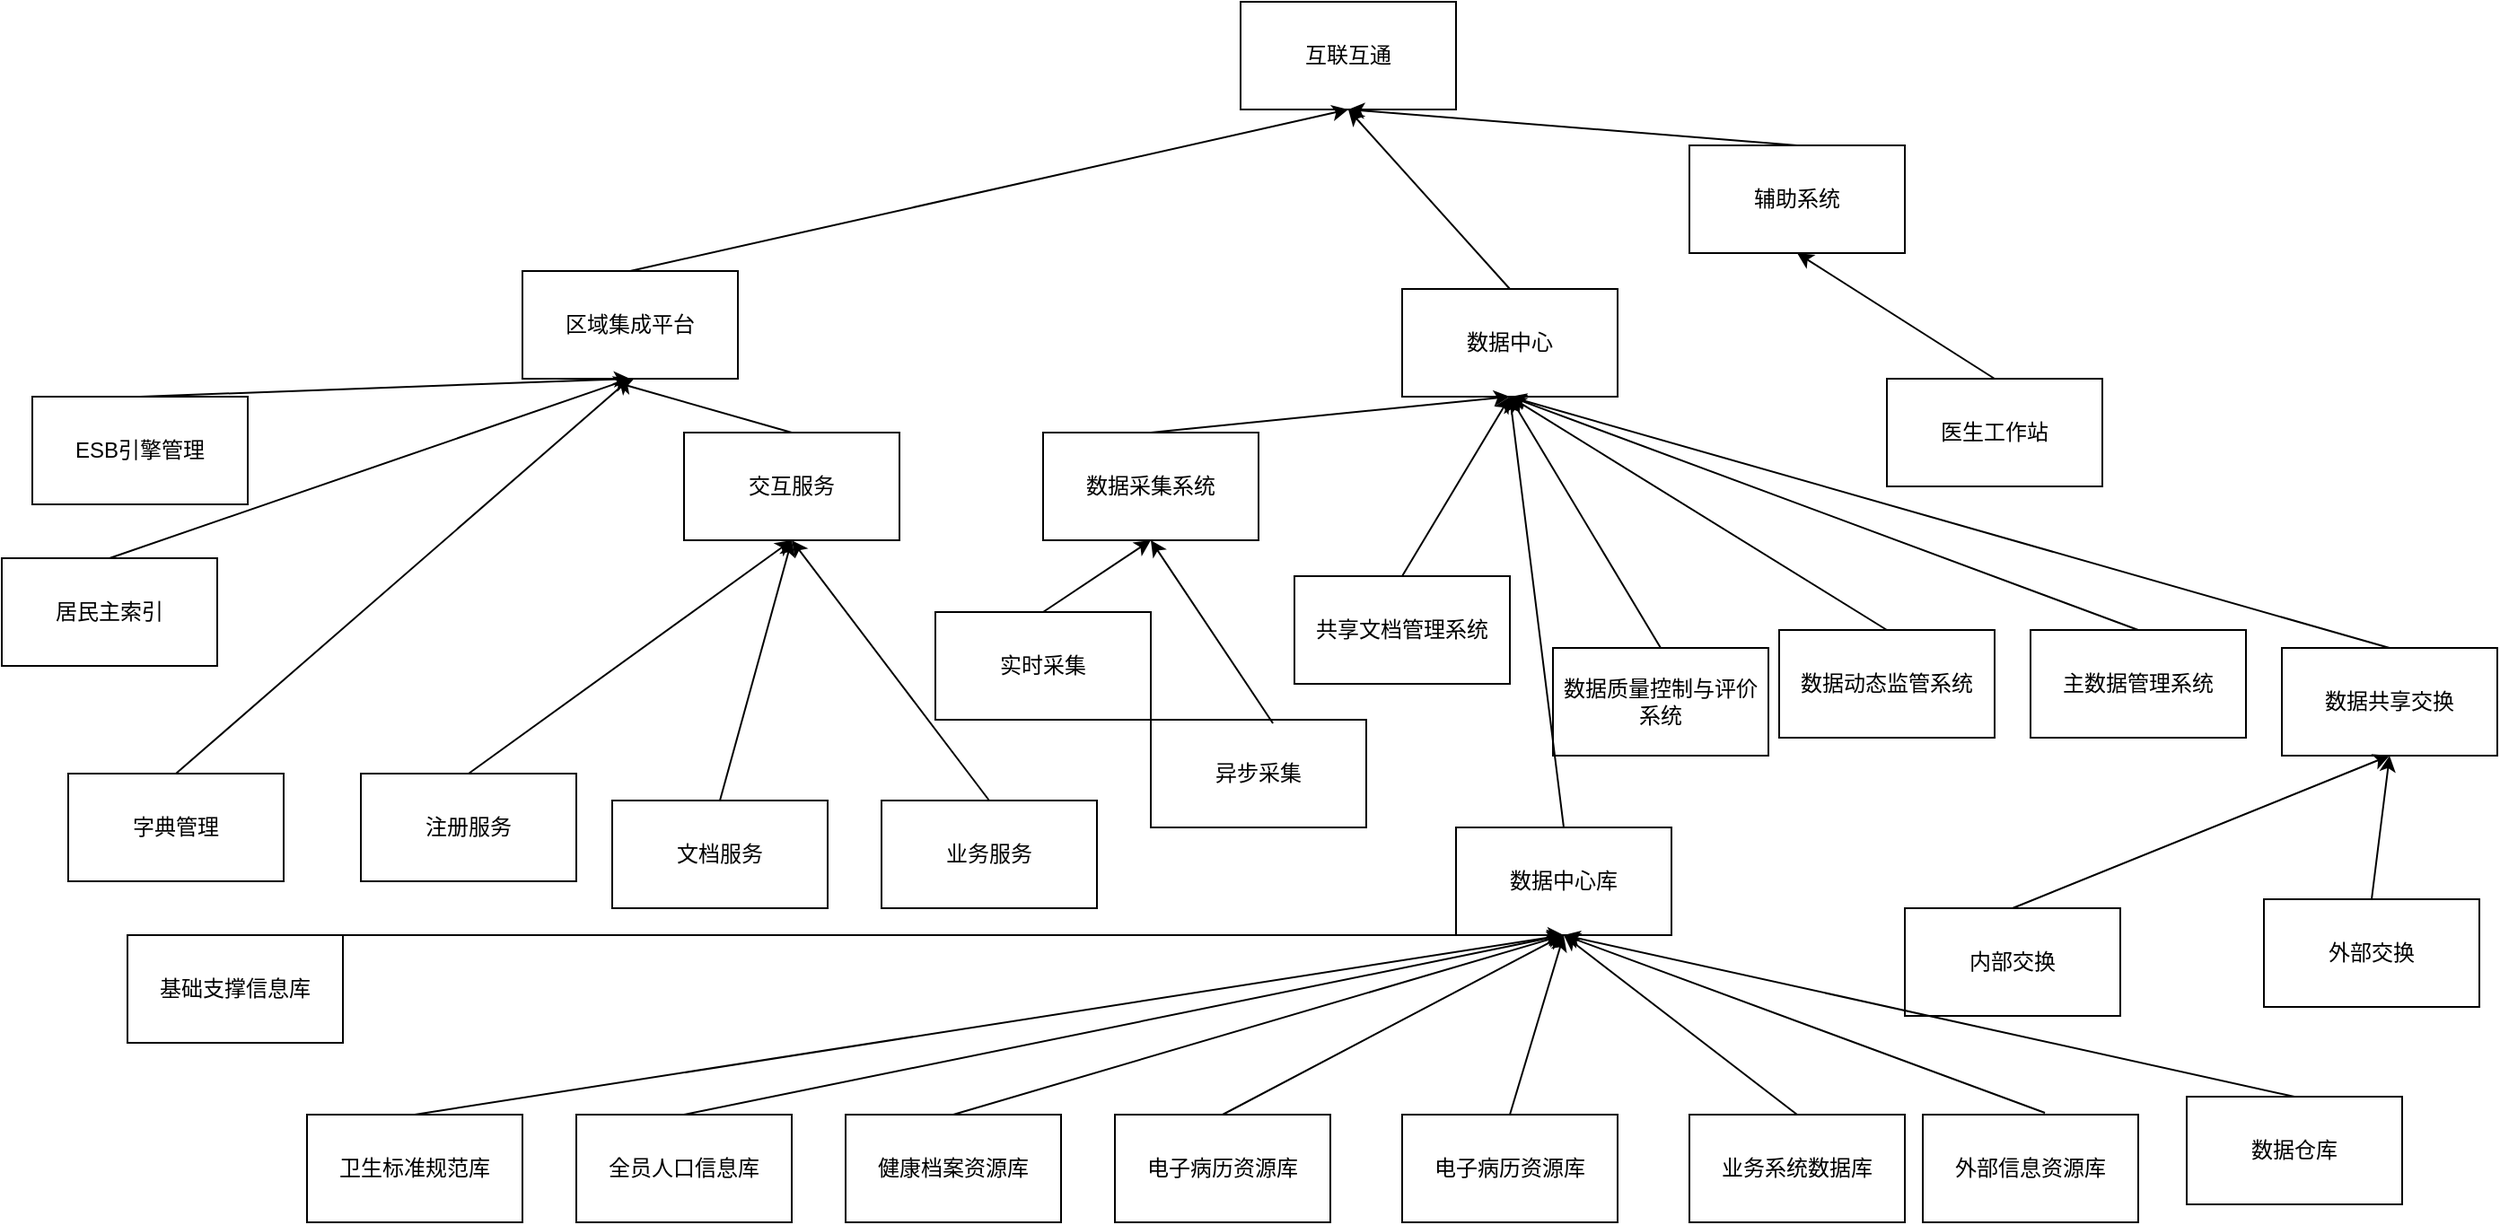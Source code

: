 <mxfile version="14.4.9" type="github">
  <diagram id="SYd-H-9BH7z0QhjCpFqo" name="产品模块">
    <mxGraphModel dx="2249" dy="772" grid="1" gridSize="10" guides="1" tooltips="1" connect="1" arrows="1" fold="1" page="1" pageScale="1" pageWidth="827" pageHeight="1169" math="0" shadow="0">
      <root>
        <mxCell id="0" />
        <mxCell id="1" parent="0" />
        <mxCell id="RpVauSdPVPTsQURA0yTq-1" value="互联互通" style="rounded=0;whiteSpace=wrap;html=1;" vertex="1" parent="1">
          <mxGeometry x="180" y="50" width="120" height="60" as="geometry" />
        </mxCell>
        <mxCell id="RpVauSdPVPTsQURA0yTq-2" value="区域集成平台" style="rounded=0;whiteSpace=wrap;html=1;" vertex="1" parent="1">
          <mxGeometry x="-220" y="200" width="120" height="60" as="geometry" />
        </mxCell>
        <mxCell id="RpVauSdPVPTsQURA0yTq-3" value="" style="endArrow=classic;html=1;exitX=0.5;exitY=0;exitDx=0;exitDy=0;entryX=0.5;entryY=1;entryDx=0;entryDy=0;" edge="1" parent="1" source="RpVauSdPVPTsQURA0yTq-2" target="RpVauSdPVPTsQURA0yTq-1">
          <mxGeometry width="50" height="50" relative="1" as="geometry">
            <mxPoint x="390" y="420" as="sourcePoint" />
            <mxPoint x="440" y="370" as="targetPoint" />
          </mxGeometry>
        </mxCell>
        <mxCell id="RpVauSdPVPTsQURA0yTq-4" value="ESB引擎管理" style="rounded=0;whiteSpace=wrap;html=1;" vertex="1" parent="1">
          <mxGeometry x="-493" y="270" width="120" height="60" as="geometry" />
        </mxCell>
        <mxCell id="RpVauSdPVPTsQURA0yTq-5" value="" style="endArrow=classic;html=1;exitX=0.5;exitY=0;exitDx=0;exitDy=0;entryX=0.5;entryY=1;entryDx=0;entryDy=0;" edge="1" parent="1" source="RpVauSdPVPTsQURA0yTq-4" target="RpVauSdPVPTsQURA0yTq-2">
          <mxGeometry width="50" height="50" relative="1" as="geometry">
            <mxPoint x="310" y="390" as="sourcePoint" />
            <mxPoint x="360" y="340" as="targetPoint" />
          </mxGeometry>
        </mxCell>
        <mxCell id="RpVauSdPVPTsQURA0yTq-6" value="居民主索引" style="rounded=0;whiteSpace=wrap;html=1;" vertex="1" parent="1">
          <mxGeometry x="-510" y="360" width="120" height="60" as="geometry" />
        </mxCell>
        <mxCell id="RpVauSdPVPTsQURA0yTq-7" value="" style="endArrow=classic;html=1;exitX=0.5;exitY=0;exitDx=0;exitDy=0;entryX=0.5;entryY=1;entryDx=0;entryDy=0;" edge="1" parent="1" source="RpVauSdPVPTsQURA0yTq-6" target="RpVauSdPVPTsQURA0yTq-2">
          <mxGeometry width="50" height="50" relative="1" as="geometry">
            <mxPoint x="-110" y="330" as="sourcePoint" />
            <mxPoint x="90" y="260" as="targetPoint" />
          </mxGeometry>
        </mxCell>
        <mxCell id="RpVauSdPVPTsQURA0yTq-8" value="共享文档管理系统" style="rounded=0;whiteSpace=wrap;html=1;" vertex="1" parent="1">
          <mxGeometry x="210" y="370" width="120" height="60" as="geometry" />
        </mxCell>
        <mxCell id="RpVauSdPVPTsQURA0yTq-9" value="" style="endArrow=classic;html=1;exitX=0.5;exitY=0;exitDx=0;exitDy=0;entryX=0.5;entryY=1;entryDx=0;entryDy=0;" edge="1" parent="1" source="RpVauSdPVPTsQURA0yTq-8" target="RpVauSdPVPTsQURA0yTq-14">
          <mxGeometry width="50" height="50" relative="1" as="geometry">
            <mxPoint x="-20" y="360" as="sourcePoint" />
            <mxPoint x="30" y="290" as="targetPoint" />
          </mxGeometry>
        </mxCell>
        <mxCell id="RpVauSdPVPTsQURA0yTq-10" value="字典管理" style="rounded=0;whiteSpace=wrap;html=1;" vertex="1" parent="1">
          <mxGeometry x="-473" y="480" width="120" height="60" as="geometry" />
        </mxCell>
        <mxCell id="RpVauSdPVPTsQURA0yTq-11" value="交互服务" style="rounded=0;whiteSpace=wrap;html=1;" vertex="1" parent="1">
          <mxGeometry x="-130" y="290" width="120" height="60" as="geometry" />
        </mxCell>
        <mxCell id="RpVauSdPVPTsQURA0yTq-12" value="" style="endArrow=classic;html=1;exitX=0.5;exitY=0;exitDx=0;exitDy=0;entryX=0.5;entryY=1;entryDx=0;entryDy=0;" edge="1" parent="1" source="RpVauSdPVPTsQURA0yTq-10" target="RpVauSdPVPTsQURA0yTq-2">
          <mxGeometry width="50" height="50" relative="1" as="geometry">
            <mxPoint x="110" y="330" as="sourcePoint" />
            <mxPoint x="-70" y="220" as="targetPoint" />
          </mxGeometry>
        </mxCell>
        <mxCell id="RpVauSdPVPTsQURA0yTq-13" value="" style="endArrow=classic;html=1;exitX=0.5;exitY=0;exitDx=0;exitDy=0;entryX=0.433;entryY=1.033;entryDx=0;entryDy=0;entryPerimeter=0;" edge="1" parent="1" source="RpVauSdPVPTsQURA0yTq-11" target="RpVauSdPVPTsQURA0yTq-2">
          <mxGeometry width="50" height="50" relative="1" as="geometry">
            <mxPoint x="250" y="330" as="sourcePoint" />
            <mxPoint x="-50" y="210" as="targetPoint" />
          </mxGeometry>
        </mxCell>
        <mxCell id="RpVauSdPVPTsQURA0yTq-14" value="数据中心" style="rounded=0;whiteSpace=wrap;html=1;" vertex="1" parent="1">
          <mxGeometry x="270" y="210" width="120" height="60" as="geometry" />
        </mxCell>
        <mxCell id="RpVauSdPVPTsQURA0yTq-15" value="" style="endArrow=classic;html=1;exitX=0.5;exitY=0;exitDx=0;exitDy=0;entryX=0.5;entryY=1;entryDx=0;entryDy=0;" edge="1" parent="1" source="RpVauSdPVPTsQURA0yTq-14" target="RpVauSdPVPTsQURA0yTq-1">
          <mxGeometry width="50" height="50" relative="1" as="geometry">
            <mxPoint x="-10" y="250" as="sourcePoint" />
            <mxPoint x="330" y="150" as="targetPoint" />
          </mxGeometry>
        </mxCell>
        <mxCell id="RpVauSdPVPTsQURA0yTq-16" value="数据采集系统" style="rounded=0;whiteSpace=wrap;html=1;" vertex="1" parent="1">
          <mxGeometry x="70" y="290" width="120" height="60" as="geometry" />
        </mxCell>
        <mxCell id="RpVauSdPVPTsQURA0yTq-17" value="" style="endArrow=classic;html=1;exitX=0.5;exitY=0;exitDx=0;exitDy=0;entryX=0.5;entryY=1;entryDx=0;entryDy=0;" edge="1" parent="1" source="RpVauSdPVPTsQURA0yTq-16" target="RpVauSdPVPTsQURA0yTq-14">
          <mxGeometry width="50" height="50" relative="1" as="geometry">
            <mxPoint x="140" y="410" as="sourcePoint" />
            <mxPoint x="-158.04" y="311.98" as="targetPoint" />
          </mxGeometry>
        </mxCell>
        <mxCell id="RpVauSdPVPTsQURA0yTq-18" value="数据质量控制与评价系统" style="rounded=0;whiteSpace=wrap;html=1;" vertex="1" parent="1">
          <mxGeometry x="354" y="410" width="120" height="60" as="geometry" />
        </mxCell>
        <mxCell id="RpVauSdPVPTsQURA0yTq-19" value="数据动态监管系统" style="rounded=0;whiteSpace=wrap;html=1;" vertex="1" parent="1">
          <mxGeometry x="480" y="400" width="120" height="60" as="geometry" />
        </mxCell>
        <mxCell id="RpVauSdPVPTsQURA0yTq-20" value="" style="endArrow=classic;html=1;exitX=0.5;exitY=0;exitDx=0;exitDy=0;entryX=0.5;entryY=1;entryDx=0;entryDy=0;" edge="1" parent="1" source="RpVauSdPVPTsQURA0yTq-18" target="RpVauSdPVPTsQURA0yTq-14">
          <mxGeometry width="50" height="50" relative="1" as="geometry">
            <mxPoint x="270" y="410" as="sourcePoint" />
            <mxPoint x="380" y="310" as="targetPoint" />
          </mxGeometry>
        </mxCell>
        <mxCell id="RpVauSdPVPTsQURA0yTq-21" value="" style="endArrow=classic;html=1;exitX=0.5;exitY=0;exitDx=0;exitDy=0;entryX=0.5;entryY=1;entryDx=0;entryDy=0;" edge="1" parent="1" source="RpVauSdPVPTsQURA0yTq-19" target="RpVauSdPVPTsQURA0yTq-14">
          <mxGeometry width="50" height="50" relative="1" as="geometry">
            <mxPoint x="430" y="410" as="sourcePoint" />
            <mxPoint x="370" y="300" as="targetPoint" />
          </mxGeometry>
        </mxCell>
        <mxCell id="RpVauSdPVPTsQURA0yTq-22" value="主数据管理系统" style="rounded=0;whiteSpace=wrap;html=1;" vertex="1" parent="1">
          <mxGeometry x="620" y="400" width="120" height="60" as="geometry" />
        </mxCell>
        <mxCell id="RpVauSdPVPTsQURA0yTq-23" value="" style="endArrow=classic;html=1;exitX=0.5;exitY=0;exitDx=0;exitDy=0;entryX=0.5;entryY=1;entryDx=0;entryDy=0;" edge="1" parent="1" source="RpVauSdPVPTsQURA0yTq-22" target="RpVauSdPVPTsQURA0yTq-14">
          <mxGeometry width="50" height="50" relative="1" as="geometry">
            <mxPoint x="550" y="410" as="sourcePoint" />
            <mxPoint x="360" y="290" as="targetPoint" />
          </mxGeometry>
        </mxCell>
        <mxCell id="RpVauSdPVPTsQURA0yTq-25" value="数据共享交换" style="rounded=0;whiteSpace=wrap;html=1;" vertex="1" parent="1">
          <mxGeometry x="760" y="410" width="120" height="60" as="geometry" />
        </mxCell>
        <mxCell id="RpVauSdPVPTsQURA0yTq-26" value="" style="endArrow=classic;html=1;exitX=0.5;exitY=0;exitDx=0;exitDy=0;entryX=0.5;entryY=1;entryDx=0;entryDy=0;" edge="1" parent="1" source="RpVauSdPVPTsQURA0yTq-25" target="RpVauSdPVPTsQURA0yTq-14">
          <mxGeometry width="50" height="50" relative="1" as="geometry">
            <mxPoint x="690" y="410" as="sourcePoint" />
            <mxPoint x="460" y="290" as="targetPoint" />
          </mxGeometry>
        </mxCell>
        <mxCell id="RpVauSdPVPTsQURA0yTq-27" value="内部交换" style="rounded=0;whiteSpace=wrap;html=1;" vertex="1" parent="1">
          <mxGeometry x="550" y="555" width="120" height="60" as="geometry" />
        </mxCell>
        <mxCell id="RpVauSdPVPTsQURA0yTq-28" value="外部交换" style="rounded=0;whiteSpace=wrap;html=1;" vertex="1" parent="1">
          <mxGeometry x="750" y="550" width="120" height="60" as="geometry" />
        </mxCell>
        <mxCell id="RpVauSdPVPTsQURA0yTq-29" value="" style="endArrow=classic;html=1;exitX=0.5;exitY=0;exitDx=0;exitDy=0;entryX=0.5;entryY=1;entryDx=0;entryDy=0;" edge="1" parent="1" source="RpVauSdPVPTsQURA0yTq-27" target="RpVauSdPVPTsQURA0yTq-25">
          <mxGeometry width="50" height="50" relative="1" as="geometry">
            <mxPoint x="550" y="410" as="sourcePoint" />
            <mxPoint x="460" y="290" as="targetPoint" />
          </mxGeometry>
        </mxCell>
        <mxCell id="RpVauSdPVPTsQURA0yTq-30" value="" style="endArrow=classic;html=1;exitX=0.5;exitY=0;exitDx=0;exitDy=0;entryX=0.5;entryY=1;entryDx=0;entryDy=0;" edge="1" parent="1" source="RpVauSdPVPTsQURA0yTq-28" target="RpVauSdPVPTsQURA0yTq-25">
          <mxGeometry width="50" height="50" relative="1" as="geometry">
            <mxPoint x="750" y="535" as="sourcePoint" />
            <mxPoint x="850" y="470" as="targetPoint" />
          </mxGeometry>
        </mxCell>
        <mxCell id="RpVauSdPVPTsQURA0yTq-31" value="数据中心库" style="rounded=0;whiteSpace=wrap;html=1;" vertex="1" parent="1">
          <mxGeometry x="300" y="510" width="120" height="60" as="geometry" />
        </mxCell>
        <mxCell id="RpVauSdPVPTsQURA0yTq-32" value="" style="endArrow=classic;html=1;exitX=0.5;exitY=0;exitDx=0;exitDy=0;entryX=0.5;entryY=1;entryDx=0;entryDy=0;" edge="1" parent="1" source="RpVauSdPVPTsQURA0yTq-31" target="RpVauSdPVPTsQURA0yTq-14">
          <mxGeometry width="50" height="50" relative="1" as="geometry">
            <mxPoint x="380" y="420" as="sourcePoint" />
            <mxPoint x="460" y="290" as="targetPoint" />
          </mxGeometry>
        </mxCell>
        <mxCell id="RpVauSdPVPTsQURA0yTq-33" value="基础支撑信息库" style="rounded=0;whiteSpace=wrap;html=1;" vertex="1" parent="1">
          <mxGeometry x="-440" y="570" width="120" height="60" as="geometry" />
        </mxCell>
        <mxCell id="RpVauSdPVPTsQURA0yTq-34" value="" style="endArrow=classic;html=1;exitX=0.5;exitY=0;exitDx=0;exitDy=0;entryX=0.5;entryY=1;entryDx=0;entryDy=0;" edge="1" parent="1" source="RpVauSdPVPTsQURA0yTq-33" target="RpVauSdPVPTsQURA0yTq-31">
          <mxGeometry width="50" height="50" relative="1" as="geometry">
            <mxPoint x="430" y="550" as="sourcePoint" />
            <mxPoint x="350" y="460" as="targetPoint" />
          </mxGeometry>
        </mxCell>
        <mxCell id="RpVauSdPVPTsQURA0yTq-35" value="卫生标准规范库" style="rounded=0;whiteSpace=wrap;html=1;" vertex="1" parent="1">
          <mxGeometry x="-340" y="670" width="120" height="60" as="geometry" />
        </mxCell>
        <mxCell id="RpVauSdPVPTsQURA0yTq-36" value="" style="endArrow=classic;html=1;exitX=0.5;exitY=0;exitDx=0;exitDy=0;entryX=0.5;entryY=1;entryDx=0;entryDy=0;" edge="1" parent="1" source="RpVauSdPVPTsQURA0yTq-35" target="RpVauSdPVPTsQURA0yTq-31">
          <mxGeometry width="50" height="50" relative="1" as="geometry">
            <mxPoint x="90" y="670" as="sourcePoint" />
            <mxPoint x="410" y="570" as="targetPoint" />
          </mxGeometry>
        </mxCell>
        <mxCell id="RpVauSdPVPTsQURA0yTq-37" value="全员人口信息库" style="rounded=0;whiteSpace=wrap;html=1;" vertex="1" parent="1">
          <mxGeometry x="-190" y="670" width="120" height="60" as="geometry" />
        </mxCell>
        <mxCell id="RpVauSdPVPTsQURA0yTq-38" value="" style="endArrow=classic;html=1;exitX=0.5;exitY=0;exitDx=0;exitDy=0;entryX=0.5;entryY=1;entryDx=0;entryDy=0;" edge="1" parent="1" source="RpVauSdPVPTsQURA0yTq-37" target="RpVauSdPVPTsQURA0yTq-31">
          <mxGeometry width="50" height="50" relative="1" as="geometry">
            <mxPoint x="150" y="660" as="sourcePoint" />
            <mxPoint x="364" y="470" as="targetPoint" />
          </mxGeometry>
        </mxCell>
        <mxCell id="RpVauSdPVPTsQURA0yTq-39" value="健康档案资源库" style="rounded=0;whiteSpace=wrap;html=1;" vertex="1" parent="1">
          <mxGeometry x="-40" y="670" width="120" height="60" as="geometry" />
        </mxCell>
        <mxCell id="RpVauSdPVPTsQURA0yTq-40" value="" style="endArrow=classic;html=1;exitX=0.5;exitY=0;exitDx=0;exitDy=0;entryX=0.5;entryY=1;entryDx=0;entryDy=0;" edge="1" parent="1" source="RpVauSdPVPTsQURA0yTq-39" target="RpVauSdPVPTsQURA0yTq-31">
          <mxGeometry width="50" height="50" relative="1" as="geometry">
            <mxPoint x="160" y="660" as="sourcePoint" />
            <mxPoint x="364" y="470" as="targetPoint" />
          </mxGeometry>
        </mxCell>
        <mxCell id="RpVauSdPVPTsQURA0yTq-41" value="电子病历资源库" style="rounded=0;whiteSpace=wrap;html=1;" vertex="1" parent="1">
          <mxGeometry x="110" y="670" width="120" height="60" as="geometry" />
        </mxCell>
        <mxCell id="RpVauSdPVPTsQURA0yTq-42" value="" style="endArrow=classic;html=1;exitX=0.5;exitY=0;exitDx=0;exitDy=0;entryX=0.5;entryY=1;entryDx=0;entryDy=0;" edge="1" parent="1" source="RpVauSdPVPTsQURA0yTq-41" target="RpVauSdPVPTsQURA0yTq-31">
          <mxGeometry width="50" height="50" relative="1" as="geometry">
            <mxPoint x="310" y="660" as="sourcePoint" />
            <mxPoint x="420" y="570" as="targetPoint" />
          </mxGeometry>
        </mxCell>
        <mxCell id="RpVauSdPVPTsQURA0yTq-44" value="电子病历资源库" style="rounded=0;whiteSpace=wrap;html=1;" vertex="1" parent="1">
          <mxGeometry x="270" y="670" width="120" height="60" as="geometry" />
        </mxCell>
        <mxCell id="RpVauSdPVPTsQURA0yTq-45" value="" style="endArrow=classic;html=1;exitX=0.5;exitY=0;exitDx=0;exitDy=0;entryX=0.5;entryY=1;entryDx=0;entryDy=0;" edge="1" parent="1" source="RpVauSdPVPTsQURA0yTq-44" target="RpVauSdPVPTsQURA0yTq-31">
          <mxGeometry width="50" height="50" relative="1" as="geometry">
            <mxPoint x="460" y="660" as="sourcePoint" />
            <mxPoint x="400" y="590" as="targetPoint" />
          </mxGeometry>
        </mxCell>
        <mxCell id="RpVauSdPVPTsQURA0yTq-46" value="业务系统数据库" style="rounded=0;whiteSpace=wrap;html=1;" vertex="1" parent="1">
          <mxGeometry x="430" y="670" width="120" height="60" as="geometry" />
        </mxCell>
        <mxCell id="RpVauSdPVPTsQURA0yTq-47" value="" style="endArrow=classic;html=1;exitX=0.5;exitY=0;exitDx=0;exitDy=0;entryX=0.5;entryY=1;entryDx=0;entryDy=0;" edge="1" parent="1" source="RpVauSdPVPTsQURA0yTq-46" target="RpVauSdPVPTsQURA0yTq-31">
          <mxGeometry width="50" height="50" relative="1" as="geometry">
            <mxPoint x="480" y="680" as="sourcePoint" />
            <mxPoint x="370" y="580" as="targetPoint" />
          </mxGeometry>
        </mxCell>
        <mxCell id="RpVauSdPVPTsQURA0yTq-48" value="外部信息资源库" style="rounded=0;whiteSpace=wrap;html=1;" vertex="1" parent="1">
          <mxGeometry x="560" y="670" width="120" height="60" as="geometry" />
        </mxCell>
        <mxCell id="RpVauSdPVPTsQURA0yTq-49" value="" style="endArrow=classic;html=1;exitX=0.567;exitY=-0.017;exitDx=0;exitDy=0;entryX=0.5;entryY=1;entryDx=0;entryDy=0;exitPerimeter=0;" edge="1" parent="1" source="RpVauSdPVPTsQURA0yTq-48" target="RpVauSdPVPTsQURA0yTq-31">
          <mxGeometry width="50" height="50" relative="1" as="geometry">
            <mxPoint x="640" y="680" as="sourcePoint" />
            <mxPoint x="380" y="580" as="targetPoint" />
          </mxGeometry>
        </mxCell>
        <mxCell id="RpVauSdPVPTsQURA0yTq-50" value="数据仓库" style="rounded=0;whiteSpace=wrap;html=1;" vertex="1" parent="1">
          <mxGeometry x="707" y="660" width="120" height="60" as="geometry" />
        </mxCell>
        <mxCell id="RpVauSdPVPTsQURA0yTq-51" value="" style="endArrow=classic;html=1;exitX=0.5;exitY=0;exitDx=0;exitDy=0;entryX=0.5;entryY=1;entryDx=0;entryDy=0;" edge="1" parent="1" source="RpVauSdPVPTsQURA0yTq-50" target="RpVauSdPVPTsQURA0yTq-31">
          <mxGeometry width="50" height="50" relative="1" as="geometry">
            <mxPoint x="638.04" y="678.98" as="sourcePoint" />
            <mxPoint x="170" y="595" as="targetPoint" />
          </mxGeometry>
        </mxCell>
        <mxCell id="RpVauSdPVPTsQURA0yTq-54" value="辅助系统" style="rounded=0;whiteSpace=wrap;html=1;" vertex="1" parent="1">
          <mxGeometry x="430" y="130" width="120" height="60" as="geometry" />
        </mxCell>
        <mxCell id="RpVauSdPVPTsQURA0yTq-55" value="" style="endArrow=classic;html=1;exitX=0.5;exitY=0;exitDx=0;exitDy=0;entryX=0.5;entryY=1;entryDx=0;entryDy=0;" edge="1" parent="1" source="RpVauSdPVPTsQURA0yTq-54" target="RpVauSdPVPTsQURA0yTq-1">
          <mxGeometry width="50" height="50" relative="1" as="geometry">
            <mxPoint x="460" y="230" as="sourcePoint" />
            <mxPoint x="270" y="140" as="targetPoint" />
          </mxGeometry>
        </mxCell>
        <mxCell id="RpVauSdPVPTsQURA0yTq-56" value="注册服务" style="rounded=0;whiteSpace=wrap;html=1;" vertex="1" parent="1">
          <mxGeometry x="-310" y="480" width="120" height="60" as="geometry" />
        </mxCell>
        <mxCell id="RpVauSdPVPTsQURA0yTq-57" value="文档服务" style="rounded=0;whiteSpace=wrap;html=1;" vertex="1" parent="1">
          <mxGeometry x="-170" y="495" width="120" height="60" as="geometry" />
        </mxCell>
        <mxCell id="RpVauSdPVPTsQURA0yTq-58" value="业务服务" style="rounded=0;whiteSpace=wrap;html=1;" vertex="1" parent="1">
          <mxGeometry x="-20" y="495" width="120" height="60" as="geometry" />
        </mxCell>
        <mxCell id="RpVauSdPVPTsQURA0yTq-59" value="" style="endArrow=classic;html=1;exitX=0.5;exitY=0;exitDx=0;exitDy=0;entryX=0.5;entryY=1;entryDx=0;entryDy=0;" edge="1" parent="1" source="RpVauSdPVPTsQURA0yTq-56" target="RpVauSdPVPTsQURA0yTq-11">
          <mxGeometry width="50" height="50" relative="1" as="geometry">
            <mxPoint x="-60" y="300" as="sourcePoint" />
            <mxPoint x="-158.04" y="271.98" as="targetPoint" />
          </mxGeometry>
        </mxCell>
        <mxCell id="RpVauSdPVPTsQURA0yTq-60" value="" style="endArrow=classic;html=1;exitX=0.5;exitY=0;exitDx=0;exitDy=0;entryX=0.5;entryY=1;entryDx=0;entryDy=0;" edge="1" parent="1" source="RpVauSdPVPTsQURA0yTq-57" target="RpVauSdPVPTsQURA0yTq-11">
          <mxGeometry width="50" height="50" relative="1" as="geometry">
            <mxPoint x="-190" y="450" as="sourcePoint" />
            <mxPoint x="-60" y="360" as="targetPoint" />
          </mxGeometry>
        </mxCell>
        <mxCell id="RpVauSdPVPTsQURA0yTq-61" value="" style="endArrow=classic;html=1;exitX=0.5;exitY=0;exitDx=0;exitDy=0;entryX=0.5;entryY=1;entryDx=0;entryDy=0;" edge="1" parent="1" source="RpVauSdPVPTsQURA0yTq-58" target="RpVauSdPVPTsQURA0yTq-11">
          <mxGeometry width="50" height="50" relative="1" as="geometry">
            <mxPoint x="-60" y="450" as="sourcePoint" />
            <mxPoint x="-60" y="360" as="targetPoint" />
          </mxGeometry>
        </mxCell>
        <mxCell id="RpVauSdPVPTsQURA0yTq-62" value="医生工作站" style="rounded=0;whiteSpace=wrap;html=1;" vertex="1" parent="1">
          <mxGeometry x="540" y="260" width="120" height="60" as="geometry" />
        </mxCell>
        <mxCell id="RpVauSdPVPTsQURA0yTq-63" value="" style="endArrow=classic;html=1;exitX=0.5;exitY=0;exitDx=0;exitDy=0;entryX=0.5;entryY=1;entryDx=0;entryDy=0;" edge="1" parent="1" source="RpVauSdPVPTsQURA0yTq-62" target="RpVauSdPVPTsQURA0yTq-54">
          <mxGeometry width="50" height="50" relative="1" as="geometry">
            <mxPoint x="830" y="420" as="sourcePoint" />
            <mxPoint x="340" y="280" as="targetPoint" />
          </mxGeometry>
        </mxCell>
        <mxCell id="RpVauSdPVPTsQURA0yTq-64" value="实时采集" style="rounded=0;whiteSpace=wrap;html=1;" vertex="1" parent="1">
          <mxGeometry x="10" y="390" width="120" height="60" as="geometry" />
        </mxCell>
        <mxCell id="RpVauSdPVPTsQURA0yTq-65" value="" style="endArrow=classic;html=1;exitX=0.5;exitY=0;exitDx=0;exitDy=0;entryX=0.5;entryY=1;entryDx=0;entryDy=0;" edge="1" parent="1" source="RpVauSdPVPTsQURA0yTq-64" target="RpVauSdPVPTsQURA0yTq-16">
          <mxGeometry width="50" height="50" relative="1" as="geometry">
            <mxPoint x="280" y="380" as="sourcePoint" />
            <mxPoint x="340" y="280" as="targetPoint" />
          </mxGeometry>
        </mxCell>
        <mxCell id="RpVauSdPVPTsQURA0yTq-66" value="异步采集" style="rounded=0;whiteSpace=wrap;html=1;" vertex="1" parent="1">
          <mxGeometry x="130" y="450" width="120" height="60" as="geometry" />
        </mxCell>
        <mxCell id="RpVauSdPVPTsQURA0yTq-67" value="" style="endArrow=classic;html=1;exitX=0.567;exitY=0.033;exitDx=0;exitDy=0;entryX=0.5;entryY=1;entryDx=0;entryDy=0;exitPerimeter=0;" edge="1" parent="1" source="RpVauSdPVPTsQURA0yTq-66" target="RpVauSdPVPTsQURA0yTq-16">
          <mxGeometry width="50" height="50" relative="1" as="geometry">
            <mxPoint x="80" y="400" as="sourcePoint" />
            <mxPoint x="140" y="360" as="targetPoint" />
          </mxGeometry>
        </mxCell>
      </root>
    </mxGraphModel>
  </diagram>
</mxfile>
